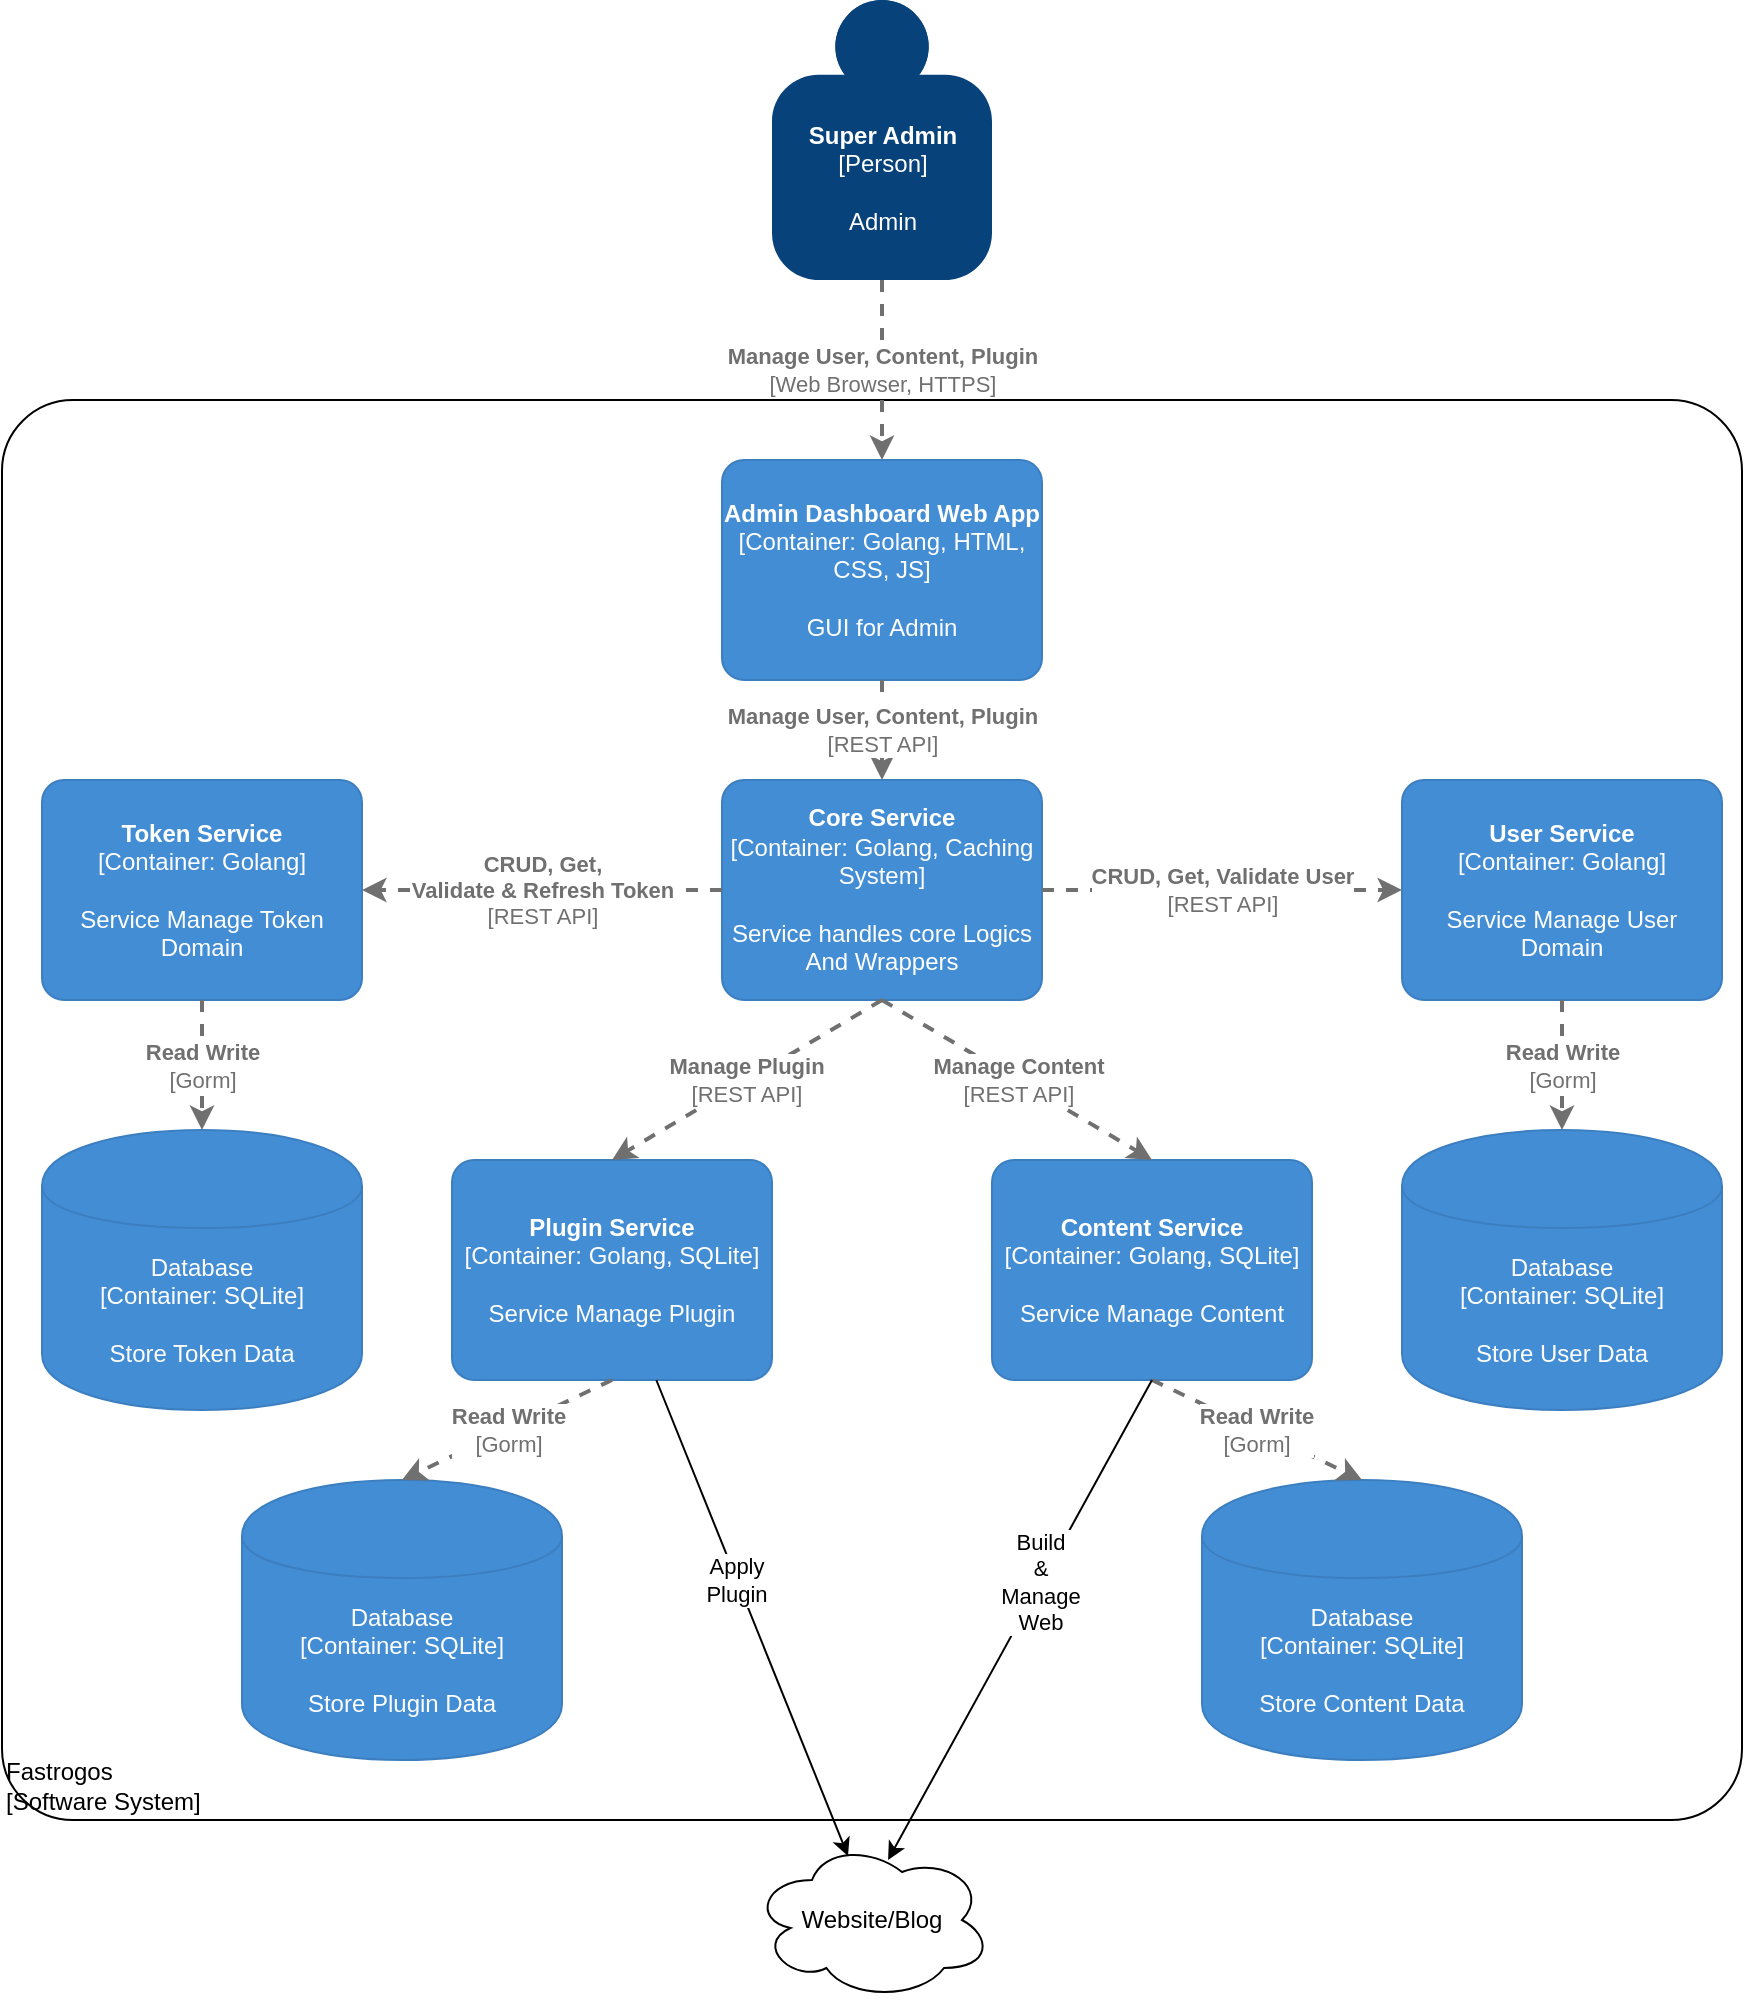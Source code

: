 <mxfile version="15.1.3" type="device"><diagram id="aj1d_tjmhmaH4Dh3OFIY" name="Page-1"><mxGraphModel dx="1678" dy="1604" grid="1" gridSize="10" guides="1" tooltips="1" connect="1" arrows="1" fold="1" page="1" pageScale="1" pageWidth="850" pageHeight="1100" math="0" shadow="0"><root><mxCell id="0"/><mxCell id="1" parent="0"/><object placeholders="1" c4Name="Fastrogos" c4Type="ExecutionEnvironment" c4Application="Software System" label="&lt;div style=&quot;text-align: left&quot;&gt;%c4Name%&lt;/div&gt;&lt;div style=&quot;text-align: left&quot;&gt;[%c4Application%]&lt;/div&gt;" id="M6dyO2BlYyMieuGUszMw-8"><mxCell style="rounded=1;whiteSpace=wrap;html=1;labelBackgroundColor=none;fillColor=#ffffff;fontColor=#000000;align=left;arcSize=5;strokeColor=#000000;verticalAlign=bottom;metaEdit=1;metaData={&quot;c4Type&quot;:{&quot;editable&quot;:false}};points=[[0.25,0,0],[0.5,0,0],[0.75,0,0],[1,0.25,0],[1,0.5,0],[1,0.75,0],[0.75,1,0],[0.5,1,0],[0.25,1,0],[0,0.75,0],[0,0.5,0],[0,0.25,0]];" parent="1" vertex="1"><mxGeometry x="-820" y="-790" width="870" height="710" as="geometry"/></mxCell></object><object placeholders="1" c4Name="Super Admin" c4Type="Person" c4Description="Admin" label="&lt;b&gt;%c4Name%&lt;/b&gt;&lt;div&gt;[%c4Type%]&lt;/div&gt;&lt;br&gt;&lt;div&gt;%c4Description%&lt;/div&gt;" id="M6dyO2BlYyMieuGUszMw-1"><mxCell style="html=1;dashed=0;whitespace=wrap;fillColor=#08427b;strokeColor=none;fontColor=#ffffff;shape=mxgraph.c4.person;align=center;metaEdit=1;points=[[0.5,0,0],[1,0.5,0],[1,0.75,0],[0.75,1,0],[0.5,1,0],[0.25,1,0],[0,0.75,0],[0,0.5,0]];metaData={&quot;c4Type&quot;:{&quot;editable&quot;:false}};" parent="1" vertex="1"><mxGeometry x="-435" y="-990" width="110.0" height="140" as="geometry"/></mxCell></object><object placeholders="1" c4Name="Admin Dashboard Web App" c4Type="Container" c4Technology="Golang, HTML, CSS, JS" c4Description="GUI for Admin" label="&lt;b&gt;%c4Name%&lt;/b&gt;&lt;div&gt;[%c4Type%: %c4Technology%]&lt;/div&gt;&lt;br&gt;&lt;div&gt;%c4Description%&lt;/div&gt;" id="M6dyO2BlYyMieuGUszMw-3"><mxCell style="rounded=1;whiteSpace=wrap;html=1;labelBackgroundColor=none;fillColor=#438DD5;fontColor=#ffffff;align=center;arcSize=10;strokeColor=#3C7FC0;metaEdit=1;metaData={&quot;c4Type&quot;:{&quot;editable&quot;:false}};points=[[0.25,0,0],[0.5,0,0],[0.75,0,0],[1,0.25,0],[1,0.5,0],[1,0.75,0],[0.75,1,0],[0.5,1,0],[0.25,1,0],[0,0.75,0],[0,0.5,0],[0,0.25,0]];" parent="1" vertex="1"><mxGeometry x="-460" y="-760" width="160" height="110.0" as="geometry"/></mxCell></object><object placeholders="1" c4Name="Token Service" c4Type="Container" c4Technology="Golang" c4Description="Service Manage Token Domain" label="&lt;b&gt;%c4Name%&lt;/b&gt;&lt;div&gt;[%c4Type%: %c4Technology%]&lt;/div&gt;&lt;br&gt;&lt;div&gt;%c4Description%&lt;/div&gt;" id="M6dyO2BlYyMieuGUszMw-5"><mxCell style="rounded=1;whiteSpace=wrap;html=1;labelBackgroundColor=none;fillColor=#438DD5;fontColor=#ffffff;align=center;arcSize=10;strokeColor=#3C7FC0;metaEdit=1;metaData={&quot;c4Type&quot;:{&quot;editable&quot;:false}};points=[[0.25,0,0],[0.5,0,0],[0.75,0,0],[1,0.25,0],[1,0.5,0],[1,0.75,0],[0.75,1,0],[0.5,1,0],[0.25,1,0],[0,0.75,0],[0,0.5,0],[0,0.25,0]];" parent="1" vertex="1"><mxGeometry x="-800" y="-600" width="160" height="110.0" as="geometry"/></mxCell></object><object placeholders="1" c4Name="User Service" c4Type="Container" c4Technology="Golang" c4Description="Service Manage User Domain" label="&lt;b&gt;%c4Name%&lt;/b&gt;&lt;div&gt;[%c4Type%: %c4Technology%]&lt;/div&gt;&lt;br&gt;&lt;div&gt;%c4Description%&lt;/div&gt;" id="M6dyO2BlYyMieuGUszMw-6"><mxCell style="rounded=1;whiteSpace=wrap;html=1;labelBackgroundColor=none;fillColor=#438DD5;fontColor=#ffffff;align=center;arcSize=10;strokeColor=#3C7FC0;metaEdit=1;metaData={&quot;c4Type&quot;:{&quot;editable&quot;:false}};points=[[0.25,0,0],[0.5,0,0],[0.75,0,0],[1,0.25,0],[1,0.5,0],[1,0.75,0],[0.75,1,0],[0.5,1,0],[0.25,1,0],[0,0.75,0],[0,0.5,0],[0,0.25,0]];" parent="1" vertex="1"><mxGeometry x="-120" y="-600" width="160" height="110.0" as="geometry"/></mxCell></object><object placeholders="1" c4Type="Relationship" c4Technology="Web Browser, HTTPS" c4Description="Manage User, Content, Plugin" label="&lt;div style=&quot;text-align: left&quot;&gt;&lt;div style=&quot;text-align: center&quot;&gt;&lt;b&gt;%c4Description%&lt;/b&gt;&lt;/div&gt;&lt;div style=&quot;text-align: center&quot;&gt;[%c4Technology%]&lt;/div&gt;&lt;/div&gt;" id="M6dyO2BlYyMieuGUszMw-7"><mxCell style="edgeStyle=none;rounded=0;html=1;entryX=0.5;entryY=0;jettySize=auto;orthogonalLoop=1;strokeColor=#707070;strokeWidth=2;fontColor=#707070;jumpStyle=none;dashed=1;metaEdit=1;metaData={&quot;c4Type&quot;:{&quot;editable&quot;:false}};exitX=0.5;exitY=1;exitDx=0;exitDy=0;exitPerimeter=0;entryDx=0;entryDy=0;entryPerimeter=0;" parent="1" source="M6dyO2BlYyMieuGUszMw-1" target="M6dyO2BlYyMieuGUszMw-3" edge="1"><mxGeometry width="160" relative="1" as="geometry"><mxPoint x="-440" y="-680" as="sourcePoint"/><mxPoint x="-280" y="-680" as="targetPoint"/></mxGeometry></mxCell></object><object placeholders="1" c4Name="Core Service" c4Type="Container" c4Technology="Golang, Caching System" c4Description="Service handles core Logics And Wrappers" label="&lt;b&gt;%c4Name%&lt;/b&gt;&lt;div&gt;[%c4Type%: %c4Technology%]&lt;/div&gt;&lt;br&gt;&lt;div&gt;%c4Description%&lt;/div&gt;" id="M6dyO2BlYyMieuGUszMw-10"><mxCell style="rounded=1;whiteSpace=wrap;html=1;labelBackgroundColor=none;fillColor=#438DD5;fontColor=#ffffff;align=center;arcSize=10;strokeColor=#3C7FC0;metaEdit=1;metaData={&quot;c4Type&quot;:{&quot;editable&quot;:false}};points=[[0.25,0,0],[0.5,0,0],[0.75,0,0],[1,0.25,0],[1,0.5,0],[1,0.75,0],[0.75,1,0],[0.5,1,0],[0.25,1,0],[0,0.75,0],[0,0.5,0],[0,0.25,0]];" parent="1" vertex="1"><mxGeometry x="-460" y="-600" width="160" height="110.0" as="geometry"/></mxCell></object><object placeholders="1" c4Type="Relationship" c4Technology="REST API" c4Description="Manage User, Content, Plugin" label="&lt;div style=&quot;text-align: left&quot;&gt;&lt;div style=&quot;text-align: center&quot;&gt;&lt;b&gt;%c4Description%&lt;/b&gt;&lt;/div&gt;&lt;div style=&quot;text-align: center&quot;&gt;[%c4Technology%]&lt;/div&gt;&lt;/div&gt;" id="M6dyO2BlYyMieuGUszMw-11"><mxCell style="edgeStyle=none;rounded=0;html=1;entryX=0.5;entryY=0;jettySize=auto;orthogonalLoop=1;strokeColor=#707070;strokeWidth=2;fontColor=#707070;jumpStyle=none;dashed=1;metaEdit=1;metaData={&quot;c4Type&quot;:{&quot;editable&quot;:false}};exitX=0.5;exitY=1;exitDx=0;exitDy=0;exitPerimeter=0;entryDx=0;entryDy=0;entryPerimeter=0;" parent="1" source="M6dyO2BlYyMieuGUszMw-3" target="M6dyO2BlYyMieuGUszMw-10" edge="1"><mxGeometry width="160" relative="1" as="geometry"><mxPoint x="-440" y="-570" as="sourcePoint"/><mxPoint x="-280" y="-570" as="targetPoint"/></mxGeometry></mxCell></object><object placeholders="1" c4Type="Relationship" c4Technology="REST API" c4Description="CRUD, Get,&#10;Validate &amp; Refresh Token" label="&lt;div style=&quot;text-align: left&quot;&gt;&lt;div style=&quot;text-align: center&quot;&gt;&lt;b&gt;%c4Description%&lt;/b&gt;&lt;/div&gt;&lt;div style=&quot;text-align: center&quot;&gt;[%c4Technology%]&lt;/div&gt;&lt;/div&gt;" id="M6dyO2BlYyMieuGUszMw-12"><mxCell style="edgeStyle=none;rounded=0;html=1;entryX=1;entryY=0.5;jettySize=auto;orthogonalLoop=1;strokeColor=#707070;strokeWidth=2;fontColor=#707070;jumpStyle=none;dashed=1;metaEdit=1;metaData={&quot;c4Type&quot;:{&quot;editable&quot;:false}};exitX=0;exitY=0.5;exitDx=0;exitDy=0;exitPerimeter=0;entryDx=0;entryDy=0;entryPerimeter=0;" parent="1" source="M6dyO2BlYyMieuGUszMw-10" target="M6dyO2BlYyMieuGUszMw-5" edge="1"><mxGeometry width="160" relative="1" as="geometry"><mxPoint x="-440" y="-570" as="sourcePoint"/><mxPoint x="-280" y="-570" as="targetPoint"/></mxGeometry></mxCell></object><object placeholders="1" c4Type="Relationship" c4Technology="REST API" c4Description="CRUD, Get, Validate User" label="&lt;div style=&quot;text-align: left&quot;&gt;&lt;div style=&quot;text-align: center&quot;&gt;&lt;b&gt;%c4Description%&lt;/b&gt;&lt;/div&gt;&lt;div style=&quot;text-align: center&quot;&gt;[%c4Technology%]&lt;/div&gt;&lt;/div&gt;" id="M6dyO2BlYyMieuGUszMw-13"><mxCell style="edgeStyle=none;rounded=0;html=1;entryX=0;entryY=0.5;jettySize=auto;orthogonalLoop=1;strokeColor=#707070;strokeWidth=2;fontColor=#707070;jumpStyle=none;dashed=1;metaEdit=1;metaData={&quot;c4Type&quot;:{&quot;editable&quot;:false}};entryDx=0;entryDy=0;entryPerimeter=0;exitX=1;exitY=0.5;exitDx=0;exitDy=0;exitPerimeter=0;" parent="1" source="M6dyO2BlYyMieuGUszMw-10" target="M6dyO2BlYyMieuGUszMw-6" edge="1"><mxGeometry width="160" relative="1" as="geometry"><mxPoint x="-440" y="-570" as="sourcePoint"/><mxPoint x="-280" y="-570" as="targetPoint"/></mxGeometry></mxCell></object><object placeholders="1" c4Name="Content Service" c4Type="Container" c4Technology="Golang, SQLite" c4Description="Service Manage Content" label="&lt;b&gt;%c4Name%&lt;/b&gt;&lt;div&gt;[%c4Type%: %c4Technology%]&lt;/div&gt;&lt;br&gt;&lt;div&gt;%c4Description%&lt;/div&gt;" id="M6dyO2BlYyMieuGUszMw-14"><mxCell style="rounded=1;whiteSpace=wrap;html=1;labelBackgroundColor=none;fillColor=#438DD5;fontColor=#ffffff;align=center;arcSize=10;strokeColor=#3C7FC0;metaEdit=1;metaData={&quot;c4Type&quot;:{&quot;editable&quot;:false}};points=[[0.25,0,0],[0.5,0,0],[0.75,0,0],[1,0.25,0],[1,0.5,0],[1,0.75,0],[0.75,1,0],[0.5,1,0],[0.25,1,0],[0,0.75,0],[0,0.5,0],[0,0.25,0]];" parent="1" vertex="1"><mxGeometry x="-325" y="-410" width="160" height="110.0" as="geometry"/></mxCell></object><object placeholders="1" c4Type="Relationship" c4Technology="REST API" c4Description="Manage Content" label="&lt;div style=&quot;text-align: left&quot;&gt;&lt;div style=&quot;text-align: center&quot;&gt;&lt;b&gt;%c4Description%&lt;/b&gt;&lt;/div&gt;&lt;div style=&quot;text-align: center&quot;&gt;[%c4Technology%]&lt;/div&gt;&lt;/div&gt;" id="M6dyO2BlYyMieuGUszMw-15"><mxCell style="edgeStyle=none;rounded=0;html=1;entryX=0.5;entryY=0;jettySize=auto;orthogonalLoop=1;strokeColor=#707070;strokeWidth=2;fontColor=#707070;jumpStyle=none;dashed=1;metaEdit=1;metaData={&quot;c4Type&quot;:{&quot;editable&quot;:false}};entryDx=0;entryDy=0;entryPerimeter=0;exitX=0.5;exitY=1;exitDx=0;exitDy=0;exitPerimeter=0;" parent="1" source="M6dyO2BlYyMieuGUszMw-10" target="M6dyO2BlYyMieuGUszMw-14" edge="1"><mxGeometry width="160" relative="1" as="geometry"><mxPoint x="-560" y="-410" as="sourcePoint"/><mxPoint x="-400" y="-410" as="targetPoint"/></mxGeometry></mxCell></object><object placeholders="1" c4Name="Plugin Service" c4Type="Container" c4Technology="Golang, SQLite" c4Description="Service Manage Plugin" label="&lt;b&gt;%c4Name%&lt;/b&gt;&lt;div&gt;[%c4Type%: %c4Technology%]&lt;/div&gt;&lt;br&gt;&lt;div&gt;%c4Description%&lt;/div&gt;" id="M6dyO2BlYyMieuGUszMw-16"><mxCell style="rounded=1;whiteSpace=wrap;html=1;labelBackgroundColor=none;fillColor=#438DD5;fontColor=#ffffff;align=center;arcSize=10;strokeColor=#3C7FC0;metaEdit=1;metaData={&quot;c4Type&quot;:{&quot;editable&quot;:false}};points=[[0.25,0,0],[0.5,0,0],[0.75,0,0],[1,0.25,0],[1,0.5,0],[1,0.75,0],[0.75,1,0],[0.5,1,0],[0.25,1,0],[0,0.75,0],[0,0.5,0],[0,0.25,0]];" parent="1" vertex="1"><mxGeometry x="-595" y="-410" width="160" height="110.0" as="geometry"/></mxCell></object><object placeholders="1" c4Type="Relationship" c4Technology="REST API" c4Description="Manage Plugin" label="&lt;div style=&quot;text-align: left&quot;&gt;&lt;div style=&quot;text-align: center&quot;&gt;&lt;b&gt;%c4Description%&lt;/b&gt;&lt;/div&gt;&lt;div style=&quot;text-align: center&quot;&gt;[%c4Technology%]&lt;/div&gt;&lt;/div&gt;" id="M6dyO2BlYyMieuGUszMw-17"><mxCell style="edgeStyle=none;rounded=0;html=1;entryX=0.5;entryY=0;jettySize=auto;orthogonalLoop=1;strokeColor=#707070;strokeWidth=2;fontColor=#707070;jumpStyle=none;dashed=1;metaEdit=1;metaData={&quot;c4Type&quot;:{&quot;editable&quot;:false}};entryDx=0;entryDy=0;entryPerimeter=0;exitX=0.5;exitY=1;exitDx=0;exitDy=0;exitPerimeter=0;" parent="1" source="M6dyO2BlYyMieuGUszMw-10" target="M6dyO2BlYyMieuGUszMw-16" edge="1"><mxGeometry width="160" relative="1" as="geometry"><mxPoint x="-370" y="-480" as="sourcePoint"/><mxPoint x="-250.04" y="-400" as="targetPoint"/></mxGeometry></mxCell></object><object placeholders="1" c4Type="Database" c4Technology="SQLite" c4Description="Store Token Data" label="%c4Type%&lt;div&gt;[Container:&amp;nbsp;%c4Technology%]&lt;/div&gt;&lt;br&gt;&lt;div&gt;%c4Description%&lt;/div&gt;" id="gx8XSzUhZRkPLfEIcuZ8-1"><mxCell style="shape=cylinder;whiteSpace=wrap;html=1;boundedLbl=1;rounded=0;labelBackgroundColor=none;fillColor=#438DD5;fontSize=12;fontColor=#ffffff;align=center;strokeColor=#3C7FC0;metaEdit=1;points=[[0.5,0,0],[1,0.25,0],[1,0.5,0],[1,0.75,0],[0.5,1,0],[0,0.75,0],[0,0.5,0],[0,0.25,0]];metaData={&quot;c4Type&quot;:{&quot;editable&quot;:false}};" parent="1" vertex="1"><mxGeometry x="-800" y="-425" width="160" height="140" as="geometry"/></mxCell></object><object placeholders="1" c4Type="Relationship" c4Technology="Gorm" c4Description="Read Write" label="&lt;div style=&quot;text-align: left&quot;&gt;&lt;div style=&quot;text-align: center&quot;&gt;&lt;b&gt;%c4Description%&lt;/b&gt;&lt;/div&gt;&lt;div style=&quot;text-align: center&quot;&gt;[%c4Technology%]&lt;/div&gt;&lt;/div&gt;" id="gx8XSzUhZRkPLfEIcuZ8-2"><mxCell style="edgeStyle=none;rounded=0;html=1;jettySize=auto;orthogonalLoop=1;strokeColor=#707070;strokeWidth=2;fontColor=#707070;jumpStyle=none;dashed=1;metaEdit=1;metaData={&quot;c4Type&quot;:{&quot;editable&quot;:false}};exitX=0.5;exitY=1;exitDx=0;exitDy=0;exitPerimeter=0;entryX=0.5;entryY=0;entryDx=0;entryDy=0;entryPerimeter=0;" parent="1" source="M6dyO2BlYyMieuGUszMw-5" target="gx8XSzUhZRkPLfEIcuZ8-1" edge="1"><mxGeometry width="160" relative="1" as="geometry"><mxPoint x="-780" y="-460.5" as="sourcePoint"/><mxPoint x="-710" y="-420" as="targetPoint"/></mxGeometry></mxCell></object><object placeholders="1" c4Type="Database" c4Technology="SQLite" c4Description="Store Plugin Data" label="%c4Type%&lt;div&gt;[Container:&amp;nbsp;%c4Technology%]&lt;/div&gt;&lt;br&gt;&lt;div&gt;%c4Description%&lt;/div&gt;" id="gx8XSzUhZRkPLfEIcuZ8-3"><mxCell style="shape=cylinder;whiteSpace=wrap;html=1;boundedLbl=1;rounded=0;labelBackgroundColor=none;fillColor=#438DD5;fontSize=12;fontColor=#ffffff;align=center;strokeColor=#3C7FC0;metaEdit=1;points=[[0.5,0,0],[1,0.25,0],[1,0.5,0],[1,0.75,0],[0.5,1,0],[0,0.75,0],[0,0.5,0],[0,0.25,0]];metaData={&quot;c4Type&quot;:{&quot;editable&quot;:false}};" parent="1" vertex="1"><mxGeometry x="-700" y="-250" width="160" height="140" as="geometry"/></mxCell></object><object placeholders="1" c4Type="Relationship" c4Technology="Gorm" c4Description="Read Write" label="&lt;div style=&quot;text-align: left&quot;&gt;&lt;div style=&quot;text-align: center&quot;&gt;&lt;b&gt;%c4Description%&lt;/b&gt;&lt;/div&gt;&lt;div style=&quot;text-align: center&quot;&gt;[%c4Technology%]&lt;/div&gt;&lt;/div&gt;" id="gx8XSzUhZRkPLfEIcuZ8-4"><mxCell style="edgeStyle=none;rounded=0;html=1;entryX=0.5;entryY=0;jettySize=auto;orthogonalLoop=1;strokeColor=#707070;strokeWidth=2;fontColor=#707070;jumpStyle=none;dashed=1;metaEdit=1;metaData={&quot;c4Type&quot;:{&quot;editable&quot;:false}};exitX=0.5;exitY=1;exitDx=0;exitDy=0;exitPerimeter=0;entryDx=0;entryDy=0;entryPerimeter=0;" parent="1" source="M6dyO2BlYyMieuGUszMw-16" target="gx8XSzUhZRkPLfEIcuZ8-3" edge="1"><mxGeometry width="160" relative="1" as="geometry"><mxPoint x="-515" y="-240" as="sourcePoint"/><mxPoint x="-355" y="-240" as="targetPoint"/></mxGeometry></mxCell></object><object placeholders="1" c4Type="Database" c4Technology="SQLite" c4Description="Store Content Data" label="%c4Type%&lt;div&gt;[Container:&amp;nbsp;%c4Technology%]&lt;/div&gt;&lt;br&gt;&lt;div&gt;%c4Description%&lt;/div&gt;" id="gx8XSzUhZRkPLfEIcuZ8-5"><mxCell style="shape=cylinder;whiteSpace=wrap;html=1;boundedLbl=1;rounded=0;labelBackgroundColor=none;fillColor=#438DD5;fontSize=12;fontColor=#ffffff;align=center;strokeColor=#3C7FC0;metaEdit=1;points=[[0.5,0,0],[1,0.25,0],[1,0.5,0],[1,0.75,0],[0.5,1,0],[0,0.75,0],[0,0.5,0],[0,0.25,0]];metaData={&quot;c4Type&quot;:{&quot;editable&quot;:false}};" parent="1" vertex="1"><mxGeometry x="-220" y="-250" width="160" height="140" as="geometry"/></mxCell></object><object placeholders="1" c4Type="Relationship" c4Technology="Gorm" c4Description="Read Write" label="&lt;div style=&quot;text-align: left&quot;&gt;&lt;div style=&quot;text-align: center&quot;&gt;&lt;b&gt;%c4Description%&lt;/b&gt;&lt;/div&gt;&lt;div style=&quot;text-align: center&quot;&gt;[%c4Technology%]&lt;/div&gt;&lt;/div&gt;" id="gx8XSzUhZRkPLfEIcuZ8-6"><mxCell style="edgeStyle=none;rounded=0;html=1;entryX=0.5;entryY=0;jettySize=auto;orthogonalLoop=1;strokeColor=#707070;strokeWidth=2;fontColor=#707070;jumpStyle=none;dashed=1;metaEdit=1;metaData={&quot;c4Type&quot;:{&quot;editable&quot;:false}};exitX=0.5;exitY=1;exitDx=0;exitDy=0;exitPerimeter=0;entryDx=0;entryDy=0;entryPerimeter=0;" parent="1" source="M6dyO2BlYyMieuGUszMw-14" target="gx8XSzUhZRkPLfEIcuZ8-5" edge="1"><mxGeometry width="160" relative="1" as="geometry"><mxPoint x="-250" y="-300" as="sourcePoint"/><mxPoint x="-250" y="-240" as="targetPoint"/></mxGeometry></mxCell></object><object placeholders="1" c4Type="Database" c4Technology="SQLite" c4Description="Store User Data" label="%c4Type%&lt;div&gt;[Container:&amp;nbsp;%c4Technology%]&lt;/div&gt;&lt;br&gt;&lt;div&gt;%c4Description%&lt;/div&gt;" id="gx8XSzUhZRkPLfEIcuZ8-7"><mxCell style="shape=cylinder;whiteSpace=wrap;html=1;boundedLbl=1;rounded=0;labelBackgroundColor=none;fillColor=#438DD5;fontSize=12;fontColor=#ffffff;align=center;strokeColor=#3C7FC0;metaEdit=1;points=[[0.5,0,0],[1,0.25,0],[1,0.5,0],[1,0.75,0],[0.5,1,0],[0,0.75,0],[0,0.5,0],[0,0.25,0]];metaData={&quot;c4Type&quot;:{&quot;editable&quot;:false}};" parent="1" vertex="1"><mxGeometry x="-120" y="-425" width="160" height="140" as="geometry"/></mxCell></object><object placeholders="1" c4Type="Relationship" c4Technology="Gorm" c4Description="Read Write" label="&lt;div style=&quot;text-align: left&quot;&gt;&lt;div style=&quot;text-align: center&quot;&gt;&lt;b&gt;%c4Description%&lt;/b&gt;&lt;/div&gt;&lt;div style=&quot;text-align: center&quot;&gt;[%c4Technology%]&lt;/div&gt;&lt;/div&gt;" id="gx8XSzUhZRkPLfEIcuZ8-8"><mxCell style="edgeStyle=none;rounded=0;html=1;jettySize=auto;orthogonalLoop=1;strokeColor=#707070;strokeWidth=2;fontColor=#707070;jumpStyle=none;dashed=1;metaEdit=1;metaData={&quot;c4Type&quot;:{&quot;editable&quot;:false}};exitX=0.5;exitY=1;exitDx=0;exitDy=0;exitPerimeter=0;entryX=0.5;entryY=0;entryDx=0;entryDy=0;entryPerimeter=0;" parent="1" source="M6dyO2BlYyMieuGUszMw-6" target="gx8XSzUhZRkPLfEIcuZ8-7" edge="1"><mxGeometry width="160" relative="1" as="geometry"><mxPoint x="-710" y="-480" as="sourcePoint"/><mxPoint x="-710" y="-415" as="targetPoint"/></mxGeometry></mxCell></object><mxCell id="CjrLip4p87xc_DlHAP-q-1" value="Website/Blog" style="ellipse;shape=cloud;whiteSpace=wrap;html=1;" parent="1" vertex="1"><mxGeometry x="-445" y="-70" width="120" height="80" as="geometry"/></mxCell><mxCell id="CjrLip4p87xc_DlHAP-q-2" value="" style="endArrow=classic;html=1;entryX=0.4;entryY=0.1;entryDx=0;entryDy=0;entryPerimeter=0;" parent="1" source="M6dyO2BlYyMieuGUszMw-16" target="CjrLip4p87xc_DlHAP-q-1" edge="1"><mxGeometry width="50" height="50" relative="1" as="geometry"><mxPoint x="-420" y="-60" as="sourcePoint"/><mxPoint x="-385" y="-60" as="targetPoint"/></mxGeometry></mxCell><mxCell id="CjrLip4p87xc_DlHAP-q-3" value="Apply&lt;br&gt;Plugin" style="edgeLabel;html=1;align=center;verticalAlign=middle;resizable=0;points=[];" parent="CjrLip4p87xc_DlHAP-q-2" vertex="1" connectable="0"><mxGeometry x="-0.161" y="-1" relative="1" as="geometry"><mxPoint as="offset"/></mxGeometry></mxCell><mxCell id="CjrLip4p87xc_DlHAP-q-5" value="" style="endArrow=classic;html=1;exitX=0.5;exitY=1;exitDx=0;exitDy=0;exitPerimeter=0;entryX=0.567;entryY=0.125;entryDx=0;entryDy=0;entryPerimeter=0;" parent="1" source="M6dyO2BlYyMieuGUszMw-14" target="CjrLip4p87xc_DlHAP-q-1" edge="1"><mxGeometry width="50" height="50" relative="1" as="geometry"><mxPoint x="-480.763" y="-290" as="sourcePoint"/><mxPoint x="-380" y="-50" as="targetPoint"/></mxGeometry></mxCell><mxCell id="CjrLip4p87xc_DlHAP-q-6" value="Build&lt;br&gt;&amp;amp;&lt;br&gt;Manage&lt;br&gt;Web" style="edgeLabel;html=1;align=center;verticalAlign=middle;resizable=0;points=[];" parent="CjrLip4p87xc_DlHAP-q-5" vertex="1" connectable="0"><mxGeometry x="-0.161" y="-1" relative="1" as="geometry"><mxPoint as="offset"/></mxGeometry></mxCell></root></mxGraphModel></diagram></mxfile>